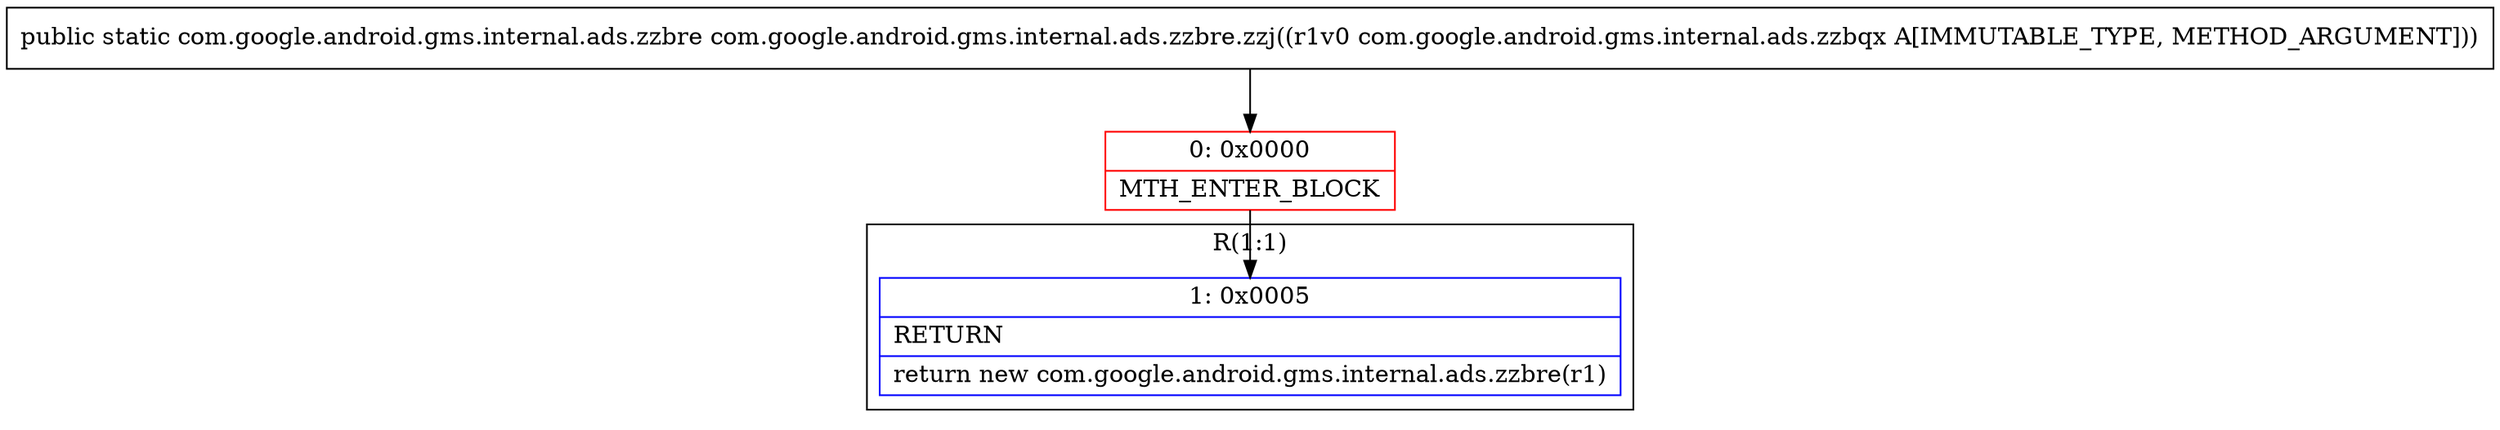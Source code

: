 digraph "CFG forcom.google.android.gms.internal.ads.zzbre.zzj(Lcom\/google\/android\/gms\/internal\/ads\/zzbqx;)Lcom\/google\/android\/gms\/internal\/ads\/zzbre;" {
subgraph cluster_Region_1146124523 {
label = "R(1:1)";
node [shape=record,color=blue];
Node_1 [shape=record,label="{1\:\ 0x0005|RETURN\l|return new com.google.android.gms.internal.ads.zzbre(r1)\l}"];
}
Node_0 [shape=record,color=red,label="{0\:\ 0x0000|MTH_ENTER_BLOCK\l}"];
MethodNode[shape=record,label="{public static com.google.android.gms.internal.ads.zzbre com.google.android.gms.internal.ads.zzbre.zzj((r1v0 com.google.android.gms.internal.ads.zzbqx A[IMMUTABLE_TYPE, METHOD_ARGUMENT])) }"];
MethodNode -> Node_0;
Node_0 -> Node_1;
}


